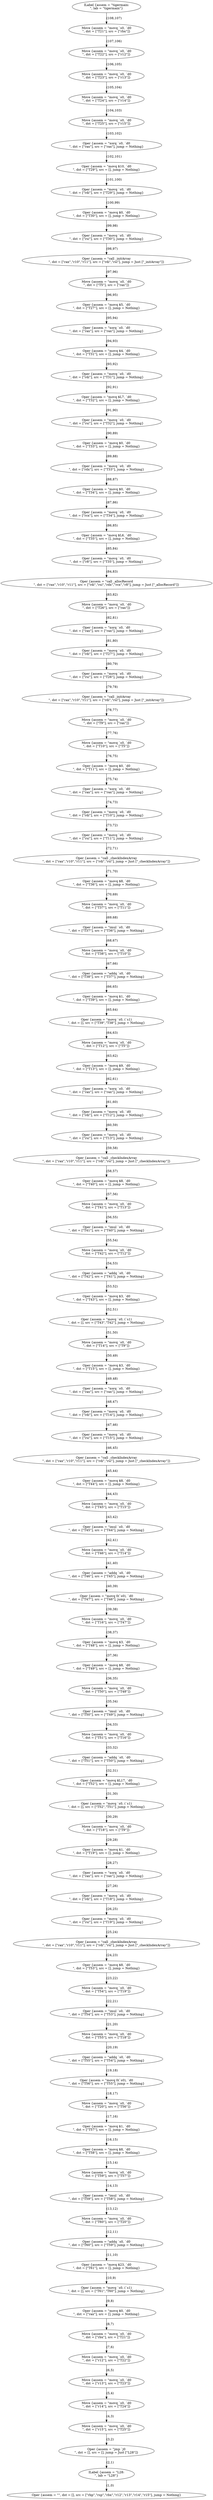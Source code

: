 strict digraph FlowGraph {
    108 [label="ILabel {assem = \"tigermain:\n\", lab = \"tigermain\"}"];
    107 [label="Move {assem = \"movq `s0, `d0\n\", dst = [\"T21\"], src = [\"rbx\"]}"];
    106 [label="Move {assem = \"movq `s0, `d0\n\", dst = [\"T22\"], src = [\"r12\"]}"];
    105 [label="Move {assem = \"movq `s0, `d0\n\", dst = [\"T23\"], src = [\"r13\"]}"];
    104 [label="Move {assem = \"movq `s0, `d0\n\", dst = [\"T24\"], src = [\"r14\"]}"];
    103 [label="Move {assem = \"movq `s0, `d0\n\", dst = [\"T25\"], src = [\"r15\"]}"];
    102 [label="Oper {assem = \"xorq `s0, `d0\n\", dst = [\"rax\"], src = [\"rax\"], jump = Nothing}"];
    101 [label="Oper {assem = \"movq $10, `d0\n\", dst = [\"T29\"], src = [], jump = Nothing}"];
    100 [label="Oper {assem = \"movq `s0, `d0\n\", dst = [\"rdi\"], src = [\"T29\"], jump = Nothing}"];
    99 [label="Oper {assem = \"movq $0, `d0\n\", dst = [\"T30\"], src = [], jump = Nothing}"];
    98 [label="Oper {assem = \"movq `s0, `d0\n\", dst = [\"rsi\"], src = [\"T30\"], jump = Nothing}"];
    97 [label="Oper {assem = \"call _initArray\n\", dst = [\"rax\",\"r10\",\"r11\"], src = [\"rdi\",\"rsi\"], jump = Just [\"_initArray\"]}"];
    96 [label="Move {assem = \"movq `s0, `d0\n\", dst = [\"T5\"], src = [\"rax\"]}"];
    95 [label="Oper {assem = \"movq $5, `d0\n\", dst = [\"T27\"], src = [], jump = Nothing}"];
    94 [label="Oper {assem = \"xorq `s0, `d0\n\", dst = [\"rax\"], src = [\"rax\"], jump = Nothing}"];
    93 [label="Oper {assem = \"movq $4, `d0\n\", dst = [\"T31\"], src = [], jump = Nothing}"];
    92 [label="Oper {assem = \"movq `s0, `d0\n\", dst = [\"rdi\"], src = [\"T31\"], jump = Nothing}"];
    91 [label="Oper {assem = \"movq $L7, `d0\n\", dst = [\"T32\"], src = [], jump = Nothing}"];
    90 [label="Oper {assem = \"movq `s0, `d0\n\", dst = [\"rsi\"], src = [\"T32\"], jump = Nothing}"];
    89 [label="Oper {assem = \"movq $0, `d0\n\", dst = [\"T33\"], src = [], jump = Nothing}"];
    88 [label="Oper {assem = \"movq `s0, `d0\n\", dst = [\"rdx\"], src = [\"T33\"], jump = Nothing}"];
    87 [label="Oper {assem = \"movq $0, `d0\n\", dst = [\"T34\"], src = [], jump = Nothing}"];
    86 [label="Oper {assem = \"movq `s0, `d0\n\", dst = [\"rcx\"], src = [\"T34\"], jump = Nothing}"];
    85 [label="Oper {assem = \"movq $L6, `d0\n\", dst = [\"T35\"], src = [], jump = Nothing}"];
    84 [label="Oper {assem = \"movq `s0, `d0\n\", dst = [\"r8\"], src = [\"T35\"], jump = Nothing}"];
    83 [label="Oper {assem = \"call _allocRecord\n\", dst = [\"rax\",\"r10\",\"r11\"], src = [\"rdi\",\"rsi\",\"rdx\",\"rcx\",\"r8\"], jump = Just [\"_allocRecord\"]}"];
    82 [label="Move {assem = \"movq `s0, `d0\n\", dst = [\"T26\"], src = [\"rax\"]}"];
    81 [label="Oper {assem = \"xorq `s0, `d0\n\", dst = [\"rax\"], src = [\"rax\"], jump = Nothing}"];
    80 [label="Oper {assem = \"movq `s0, `d0\n\", dst = [\"rdi\"], src = [\"T27\"], jump = Nothing}"];
    79 [label="Oper {assem = \"movq `s0, `d0\n\", dst = [\"rsi\"], src = [\"T26\"], jump = Nothing}"];
    78 [label="Oper {assem = \"call _initArray\n\", dst = [\"rax\",\"r10\",\"r11\"], src = [\"rdi\",\"rsi\"], jump = Just [\"_initArray\"]}"];
    77 [label="Move {assem = \"movq `s0, `d0\n\", dst = [\"T9\"], src = [\"rax\"]}"];
    76 [label="Move {assem = \"movq `s0, `d0\n\", dst = [\"T10\"], src = [\"T5\"]}"];
    75 [label="Oper {assem = \"movq $0, `d0\n\", dst = [\"T11\"], src = [], jump = Nothing}"];
    74 [label="Oper {assem = \"xorq `s0, `d0\n\", dst = [\"rax\"], src = [\"rax\"], jump = Nothing}"];
    73 [label="Oper {assem = \"movq `s0, `d0\n\", dst = [\"rdi\"], src = [\"T10\"], jump = Nothing}"];
    72 [label="Oper {assem = \"movq `s0, `d0\n\", dst = [\"rsi\"], src = [\"T11\"], jump = Nothing}"];
    71 [label="Oper {assem = \"call _checkIndexArray\n\", dst = [\"rax\",\"r10\",\"r11\"], src = [\"rdi\",\"rsi\"], jump = Just [\"_checkIndexArray\"]}"];
    70 [label="Oper {assem = \"movq $8, `d0\n\", dst = [\"T36\"], src = [], jump = Nothing}"];
    69 [label="Move {assem = \"movq `s0, `d0\n\", dst = [\"T37\"], src = [\"T11\"]}"];
    68 [label="Oper {assem = \"imul `s0, `d0\n\", dst = [\"T37\"], src = [\"T36\"], jump = Nothing}"];
    67 [label="Move {assem = \"movq `s0, `d0\n\", dst = [\"T38\"], src = [\"T10\"]}"];
    66 [label="Oper {assem = \"addq `s0, `d0\n\", dst = [\"T38\"], src = [\"T37\"], jump = Nothing}"];
    65 [label="Oper {assem = \"movq $1, `d0\n\", dst = [\"T39\"], src = [], jump = Nothing}"];
    64 [label="Oper {assem = \"movq `s0, (`s1)\n\", dst = [], src = [\"T39\",\"T38\"], jump = Nothing}"];
    63 [label="Move {assem = \"movq `s0, `d0\n\", dst = [\"T12\"], src = [\"T5\"]}"];
    62 [label="Oper {assem = \"movq $9, `d0\n\", dst = [\"T13\"], src = [], jump = Nothing}"];
    61 [label="Oper {assem = \"xorq `s0, `d0\n\", dst = [\"rax\"], src = [\"rax\"], jump = Nothing}"];
    60 [label="Oper {assem = \"movq `s0, `d0\n\", dst = [\"rdi\"], src = [\"T12\"], jump = Nothing}"];
    59 [label="Oper {assem = \"movq `s0, `d0\n\", dst = [\"rsi\"], src = [\"T13\"], jump = Nothing}"];
    58 [label="Oper {assem = \"call _checkIndexArray\n\", dst = [\"rax\",\"r10\",\"r11\"], src = [\"rdi\",\"rsi\"], jump = Just [\"_checkIndexArray\"]}"];
    57 [label="Oper {assem = \"movq $8, `d0\n\", dst = [\"T40\"], src = [], jump = Nothing}"];
    56 [label="Move {assem = \"movq `s0, `d0\n\", dst = [\"T41\"], src = [\"T13\"]}"];
    55 [label="Oper {assem = \"imul `s0, `d0\n\", dst = [\"T41\"], src = [\"T40\"], jump = Nothing}"];
    54 [label="Move {assem = \"movq `s0, `d0\n\", dst = [\"T42\"], src = [\"T12\"]}"];
    53 [label="Oper {assem = \"addq `s0, `d0\n\", dst = [\"T42\"], src = [\"T41\"], jump = Nothing}"];
    52 [label="Oper {assem = \"movq $3, `d0\n\", dst = [\"T43\"], src = [], jump = Nothing}"];
    51 [label="Oper {assem = \"movq `s0, (`s1)\n\", dst = [], src = [\"T43\",\"T42\"], jump = Nothing}"];
    50 [label="Move {assem = \"movq `s0, `d0\n\", dst = [\"T14\"], src = [\"T9\"]}"];
    49 [label="Oper {assem = \"movq $3, `d0\n\", dst = [\"T15\"], src = [], jump = Nothing}"];
    48 [label="Oper {assem = \"xorq `s0, `d0\n\", dst = [\"rax\"], src = [\"rax\"], jump = Nothing}"];
    47 [label="Oper {assem = \"movq `s0, `d0\n\", dst = [\"rdi\"], src = [\"T14\"], jump = Nothing}"];
    46 [label="Oper {assem = \"movq `s0, `d0\n\", dst = [\"rsi\"], src = [\"T15\"], jump = Nothing}"];
    45 [label="Oper {assem = \"call _checkIndexArray\n\", dst = [\"rax\",\"r10\",\"r11\"], src = [\"rdi\",\"rsi\"], jump = Just [\"_checkIndexArray\"]}"];
    44 [label="Oper {assem = \"movq $8, `d0\n\", dst = [\"T44\"], src = [], jump = Nothing}"];
    43 [label="Move {assem = \"movq `s0, `d0\n\", dst = [\"T45\"], src = [\"T15\"]}"];
    42 [label="Oper {assem = \"imul `s0, `d0\n\", dst = [\"T45\"], src = [\"T44\"], jump = Nothing}"];
    41 [label="Move {assem = \"movq `s0, `d0\n\", dst = [\"T46\"], src = [\"T14\"]}"];
    40 [label="Oper {assem = \"addq `s0, `d0\n\", dst = [\"T46\"], src = [\"T45\"], jump = Nothing}"];
    39 [label="Oper {assem = \"movq 0(`s0), `d0\n\", dst = [\"T47\"], src = [\"T46\"], jump = Nothing}"];
    38 [label="Move {assem = \"movq `s0, `d0\n\", dst = [\"T16\"], src = [\"T47\"]}"];
    37 [label="Oper {assem = \"movq $3, `d0\n\", dst = [\"T48\"], src = [], jump = Nothing}"];
    36 [label="Oper {assem = \"movq $8, `d0\n\", dst = [\"T49\"], src = [], jump = Nothing}"];
    35 [label="Move {assem = \"movq `s0, `d0\n\", dst = [\"T50\"], src = [\"T48\"]}"];
    34 [label="Oper {assem = \"imul `s0, `d0\n\", dst = [\"T50\"], src = [\"T49\"], jump = Nothing}"];
    33 [label="Move {assem = \"movq `s0, `d0\n\", dst = [\"T51\"], src = [\"T16\"]}"];
    32 [label="Oper {assem = \"addq `s0, `d0\n\", dst = [\"T51\"], src = [\"T50\"], jump = Nothing}"];
    31 [label="Oper {assem = \"movq $L17, `d0\n\", dst = [\"T52\"], src = [], jump = Nothing}"];
    30 [label="Oper {assem = \"movq `s0, (`s1)\n\", dst = [], src = [\"T52\",\"T51\"], jump = Nothing}"];
    29 [label="Move {assem = \"movq `s0, `d0\n\", dst = [\"T18\"], src = [\"T9\"]}"];
    28 [label="Oper {assem = \"movq $1, `d0\n\", dst = [\"T19\"], src = [], jump = Nothing}"];
    27 [label="Oper {assem = \"xorq `s0, `d0\n\", dst = [\"rax\"], src = [\"rax\"], jump = Nothing}"];
    26 [label="Oper {assem = \"movq `s0, `d0\n\", dst = [\"rdi\"], src = [\"T18\"], jump = Nothing}"];
    25 [label="Oper {assem = \"movq `s0, `d0\n\", dst = [\"rsi\"], src = [\"T19\"], jump = Nothing}"];
    24 [label="Oper {assem = \"call _checkIndexArray\n\", dst = [\"rax\",\"r10\",\"r11\"], src = [\"rdi\",\"rsi\"], jump = Just [\"_checkIndexArray\"]}"];
    23 [label="Oper {assem = \"movq $8, `d0\n\", dst = [\"T53\"], src = [], jump = Nothing}"];
    22 [label="Move {assem = \"movq `s0, `d0\n\", dst = [\"T54\"], src = [\"T19\"]}"];
    21 [label="Oper {assem = \"imul `s0, `d0\n\", dst = [\"T54\"], src = [\"T53\"], jump = Nothing}"];
    20 [label="Move {assem = \"movq `s0, `d0\n\", dst = [\"T55\"], src = [\"T18\"]}"];
    19 [label="Oper {assem = \"addq `s0, `d0\n\", dst = [\"T55\"], src = [\"T54\"], jump = Nothing}"];
    18 [label="Oper {assem = \"movq 0(`s0), `d0\n\", dst = [\"T56\"], src = [\"T55\"], jump = Nothing}"];
    17 [label="Move {assem = \"movq `s0, `d0\n\", dst = [\"T20\"], src = [\"T56\"]}"];
    16 [label="Oper {assem = \"movq $1, `d0\n\", dst = [\"T57\"], src = [], jump = Nothing}"];
    15 [label="Oper {assem = \"movq $8, `d0\n\", dst = [\"T58\"], src = [], jump = Nothing}"];
    14 [label="Move {assem = \"movq `s0, `d0\n\", dst = [\"T59\"], src = [\"T57\"]}"];
    13 [label="Oper {assem = \"imul `s0, `d0\n\", dst = [\"T59\"], src = [\"T58\"], jump = Nothing}"];
    12 [label="Move {assem = \"movq `s0, `d0\n\", dst = [\"T60\"], src = [\"T20\"]}"];
    11 [label="Oper {assem = \"addq `s0, `d0\n\", dst = [\"T60\"], src = [\"T59\"], jump = Nothing}"];
    10 [label="Oper {assem = \"movq $23, `d0\n\", dst = [\"T61\"], src = [], jump = Nothing}"];
    9 [label="Oper {assem = \"movq `s0, (`s1)\n\", dst = [], src = [\"T61\",\"T60\"], jump = Nothing}"];
    8 [label="Oper {assem = \"movq $0, `d0\n\", dst = [\"rax\"], src = [], jump = Nothing}"];
    7 [label="Move {assem = \"movq `s0, `d0\n\", dst = [\"rbx\"], src = [\"T21\"]}"];
    6 [label="Move {assem = \"movq `s0, `d0\n\", dst = [\"r12\"], src = [\"T22\"]}"];
    5 [label="Move {assem = \"movq `s0, `d0\n\", dst = [\"r13\"], src = [\"T23\"]}"];
    4 [label="Move {assem = \"movq `s0, `d0\n\", dst = [\"r14\"], src = [\"T24\"]}"];
    3 [label="Move {assem = \"movq `s0, `d0\n\", dst = [\"r15\"], src = [\"T25\"]}"];
    2 [label="Oper {assem = \"jmp `j0\n\", dst = [], src = [], jump = Just [\"L28\"]}"];
    1 [label="ILabel {assem = \"L28:\n\", lab = \"L28\"}"];
    0 [label="Oper {assem = \"\", dst = [], src = [\"rbp\",\"rsp\",\"rbx\",\"r12\",\"r13\",\"r14\",\"r15\"], jump = Nothing}"];
    108 -> 107 [label="(108,107)"];
    107 -> 106 [label="(107,106)"];
    106 -> 105 [label="(106,105)"];
    105 -> 104 [label="(105,104)"];
    104 -> 103 [label="(104,103)"];
    103 -> 102 [label="(103,102)"];
    102 -> 101 [label="(102,101)"];
    101 -> 100 [label="(101,100)"];
    100 -> 99 [label="(100,99)"];
    99 -> 98 [label="(99,98)"];
    98 -> 97 [label="(98,97)"];
    97 -> 96 [label="(97,96)"];
    96 -> 95 [label="(96,95)"];
    95 -> 94 [label="(95,94)"];
    94 -> 93 [label="(94,93)"];
    93 -> 92 [label="(93,92)"];
    92 -> 91 [label="(92,91)"];
    91 -> 90 [label="(91,90)"];
    90 -> 89 [label="(90,89)"];
    89 -> 88 [label="(89,88)"];
    88 -> 87 [label="(88,87)"];
    87 -> 86 [label="(87,86)"];
    86 -> 85 [label="(86,85)"];
    85 -> 84 [label="(85,84)"];
    84 -> 83 [label="(84,83)"];
    83 -> 82 [label="(83,82)"];
    82 -> 81 [label="(82,81)"];
    81 -> 80 [label="(81,80)"];
    80 -> 79 [label="(80,79)"];
    79 -> 78 [label="(79,78)"];
    78 -> 77 [label="(78,77)"];
    77 -> 76 [label="(77,76)"];
    76 -> 75 [label="(76,75)"];
    75 -> 74 [label="(75,74)"];
    74 -> 73 [label="(74,73)"];
    73 -> 72 [label="(73,72)"];
    72 -> 71 [label="(72,71)"];
    71 -> 70 [label="(71,70)"];
    70 -> 69 [label="(70,69)"];
    69 -> 68 [label="(69,68)"];
    68 -> 67 [label="(68,67)"];
    67 -> 66 [label="(67,66)"];
    66 -> 65 [label="(66,65)"];
    65 -> 64 [label="(65,64)"];
    64 -> 63 [label="(64,63)"];
    63 -> 62 [label="(63,62)"];
    62 -> 61 [label="(62,61)"];
    61 -> 60 [label="(61,60)"];
    60 -> 59 [label="(60,59)"];
    59 -> 58 [label="(59,58)"];
    58 -> 57 [label="(58,57)"];
    57 -> 56 [label="(57,56)"];
    56 -> 55 [label="(56,55)"];
    55 -> 54 [label="(55,54)"];
    54 -> 53 [label="(54,53)"];
    53 -> 52 [label="(53,52)"];
    52 -> 51 [label="(52,51)"];
    51 -> 50 [label="(51,50)"];
    50 -> 49 [label="(50,49)"];
    49 -> 48 [label="(49,48)"];
    48 -> 47 [label="(48,47)"];
    47 -> 46 [label="(47,46)"];
    46 -> 45 [label="(46,45)"];
    45 -> 44 [label="(45,44)"];
    44 -> 43 [label="(44,43)"];
    43 -> 42 [label="(43,42)"];
    42 -> 41 [label="(42,41)"];
    41 -> 40 [label="(41,40)"];
    40 -> 39 [label="(40,39)"];
    39 -> 38 [label="(39,38)"];
    38 -> 37 [label="(38,37)"];
    37 -> 36 [label="(37,36)"];
    36 -> 35 [label="(36,35)"];
    35 -> 34 [label="(35,34)"];
    34 -> 33 [label="(34,33)"];
    33 -> 32 [label="(33,32)"];
    32 -> 31 [label="(32,31)"];
    31 -> 30 [label="(31,30)"];
    30 -> 29 [label="(30,29)"];
    29 -> 28 [label="(29,28)"];
    28 -> 27 [label="(28,27)"];
    27 -> 26 [label="(27,26)"];
    26 -> 25 [label="(26,25)"];
    25 -> 24 [label="(25,24)"];
    24 -> 23 [label="(24,23)"];
    23 -> 22 [label="(23,22)"];
    22 -> 21 [label="(22,21)"];
    21 -> 20 [label="(21,20)"];
    20 -> 19 [label="(20,19)"];
    19 -> 18 [label="(19,18)"];
    18 -> 17 [label="(18,17)"];
    17 -> 16 [label="(17,16)"];
    16 -> 15 [label="(16,15)"];
    15 -> 14 [label="(15,14)"];
    14 -> 13 [label="(14,13)"];
    13 -> 12 [label="(13,12)"];
    12 -> 11 [label="(12,11)"];
    11 -> 10 [label="(11,10)"];
    10 -> 9 [label="(10,9)"];
    9 -> 8 [label="(9,8)"];
    8 -> 7 [label="(8,7)"];
    7 -> 6 [label="(7,6)"];
    6 -> 5 [label="(6,5)"];
    5 -> 4 [label="(5,4)"];
    4 -> 3 [label="(4,3)"];
    3 -> 2 [label="(3,2)"];
    2 -> 1 [label="(2,1)"];
    1 -> 0 [label="(1,0)"];
}